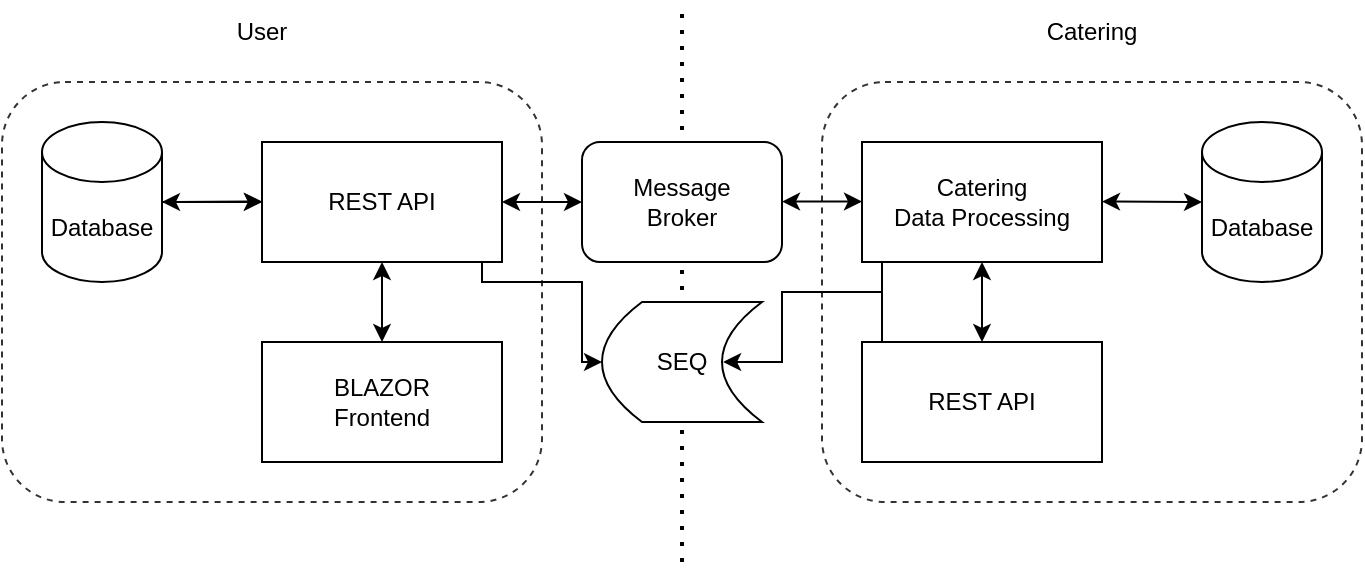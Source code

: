 <mxfile version="24.2.8" type="device">
  <diagram name="Side-1" id="E-_N748Gzy1lKybylq3K">
    <mxGraphModel dx="830" dy="446" grid="1" gridSize="10" guides="1" tooltips="1" connect="1" arrows="1" fold="1" page="1" pageScale="1" pageWidth="827" pageHeight="1169" math="0" shadow="0">
      <root>
        <mxCell id="0" />
        <mxCell id="1" parent="0" />
        <mxCell id="Lb5uo0ajOj4ucuQkPa30-32" value="" style="edgeStyle=orthogonalEdgeStyle;rounded=0;orthogonalLoop=1;jettySize=auto;html=1;entryX=0.757;entryY=0.5;entryDx=0;entryDy=0;entryPerimeter=0;" edge="1" parent="1" source="Lb5uo0ajOj4ucuQkPa30-21" target="Lb5uo0ajOj4ucuQkPa30-27">
          <mxGeometry relative="1" as="geometry" />
        </mxCell>
        <mxCell id="Lb5uo0ajOj4ucuQkPa30-21" value="" style="rounded=1;whiteSpace=wrap;html=1;fillColor=none;opacity=80;glass=0;shadow=0;dashed=1;" vertex="1" parent="1">
          <mxGeometry x="450" y="160" width="270" height="210" as="geometry" />
        </mxCell>
        <mxCell id="Lb5uo0ajOj4ucuQkPa30-31" value="" style="edgeStyle=orthogonalEdgeStyle;rounded=0;orthogonalLoop=1;jettySize=auto;html=1;" edge="1" parent="1" source="Lb5uo0ajOj4ucuQkPa30-23" target="Lb5uo0ajOj4ucuQkPa30-27">
          <mxGeometry relative="1" as="geometry">
            <Array as="points">
              <mxPoint x="330" y="260" />
              <mxPoint x="330" y="300" />
            </Array>
          </mxGeometry>
        </mxCell>
        <mxCell id="Lb5uo0ajOj4ucuQkPa30-23" value="" style="rounded=1;whiteSpace=wrap;html=1;fillColor=none;opacity=80;glass=0;shadow=0;dashed=1;" vertex="1" parent="1">
          <mxGeometry x="40" y="160" width="270" height="210" as="geometry" />
        </mxCell>
        <mxCell id="Lb5uo0ajOj4ucuQkPa30-2" value="REST API" style="rounded=0;whiteSpace=wrap;html=1;" vertex="1" parent="1">
          <mxGeometry x="170" y="190" width="120" height="60" as="geometry" />
        </mxCell>
        <mxCell id="Lb5uo0ajOj4ucuQkPa30-3" value="&lt;div&gt;BLAZOR&lt;/div&gt;&lt;div&gt;Frontend&lt;/div&gt;" style="rounded=0;whiteSpace=wrap;html=1;" vertex="1" parent="1">
          <mxGeometry x="170" y="290" width="120" height="60" as="geometry" />
        </mxCell>
        <mxCell id="Lb5uo0ajOj4ucuQkPa30-5" value="" style="endArrow=classic;startArrow=classic;html=1;rounded=0;entryX=0.5;entryY=1;entryDx=0;entryDy=0;exitX=0.5;exitY=0;exitDx=0;exitDy=0;" edge="1" parent="1" source="Lb5uo0ajOj4ucuQkPa30-3" target="Lb5uo0ajOj4ucuQkPa30-2">
          <mxGeometry width="50" height="50" relative="1" as="geometry">
            <mxPoint x="210" y="310" as="sourcePoint" />
            <mxPoint x="260" y="260" as="targetPoint" />
          </mxGeometry>
        </mxCell>
        <mxCell id="Lb5uo0ajOj4ucuQkPa30-7" value="Database" style="shape=cylinder3;whiteSpace=wrap;html=1;boundedLbl=1;backgroundOutline=1;size=15;" vertex="1" parent="1">
          <mxGeometry x="640" y="180" width="60" height="80" as="geometry" />
        </mxCell>
        <mxCell id="Lb5uo0ajOj4ucuQkPa30-8" value="&lt;div&gt;Catering&lt;/div&gt;&lt;div&gt;Data Processing&lt;br&gt;&lt;/div&gt;" style="rounded=0;whiteSpace=wrap;html=1;" vertex="1" parent="1">
          <mxGeometry x="470" y="190" width="120" height="60" as="geometry" />
        </mxCell>
        <mxCell id="Lb5uo0ajOj4ucuQkPa30-9" value="REST API" style="rounded=0;whiteSpace=wrap;html=1;" vertex="1" parent="1">
          <mxGeometry x="470" y="290" width="120" height="60" as="geometry" />
        </mxCell>
        <mxCell id="Lb5uo0ajOj4ucuQkPa30-10" value="" style="endArrow=classic;startArrow=classic;html=1;rounded=0;exitX=1;exitY=0.5;exitDx=0;exitDy=0;exitPerimeter=0;" edge="1" parent="1">
          <mxGeometry width="50" height="50" relative="1" as="geometry">
            <mxPoint x="590" y="219.76" as="sourcePoint" />
            <mxPoint x="640" y="220" as="targetPoint" />
            <Array as="points" />
          </mxGeometry>
        </mxCell>
        <mxCell id="Lb5uo0ajOj4ucuQkPa30-11" value="" style="endArrow=classic;startArrow=classic;html=1;rounded=0;entryX=0.5;entryY=1;entryDx=0;entryDy=0;exitX=0.5;exitY=0;exitDx=0;exitDy=0;" edge="1" parent="1" source="Lb5uo0ajOj4ucuQkPa30-9" target="Lb5uo0ajOj4ucuQkPa30-8">
          <mxGeometry width="50" height="50" relative="1" as="geometry">
            <mxPoint x="540" y="310" as="sourcePoint" />
            <mxPoint x="590" y="260" as="targetPoint" />
          </mxGeometry>
        </mxCell>
        <mxCell id="Lb5uo0ajOj4ucuQkPa30-12" value="" style="endArrow=none;dashed=1;html=1;dashPattern=1 3;strokeWidth=2;rounded=0;" edge="1" parent="1">
          <mxGeometry width="50" height="50" relative="1" as="geometry">
            <mxPoint x="380" y="400" as="sourcePoint" />
            <mxPoint x="380" y="120" as="targetPoint" />
            <Array as="points">
              <mxPoint x="380" y="290" />
            </Array>
          </mxGeometry>
        </mxCell>
        <mxCell id="Lb5uo0ajOj4ucuQkPa30-19" value="" style="edgeStyle=orthogonalEdgeStyle;rounded=0;orthogonalLoop=1;jettySize=auto;html=1;" edge="1" parent="1" source="Lb5uo0ajOj4ucuQkPa30-1" target="Lb5uo0ajOj4ucuQkPa30-2">
          <mxGeometry relative="1" as="geometry" />
        </mxCell>
        <mxCell id="Lb5uo0ajOj4ucuQkPa30-1" value="Database" style="shape=cylinder3;whiteSpace=wrap;html=1;boundedLbl=1;backgroundOutline=1;size=15;" vertex="1" parent="1">
          <mxGeometry x="60" y="180" width="60" height="80" as="geometry" />
        </mxCell>
        <mxCell id="Lb5uo0ajOj4ucuQkPa30-14" value="" style="endArrow=classic;startArrow=classic;html=1;rounded=0;entryX=0;entryY=0.5;entryDx=0;entryDy=0;" edge="1" parent="1">
          <mxGeometry width="50" height="50" relative="1" as="geometry">
            <mxPoint x="120" y="220" as="sourcePoint" />
            <mxPoint x="170" y="219.76" as="targetPoint" />
            <Array as="points">
              <mxPoint x="120" y="220" />
            </Array>
          </mxGeometry>
        </mxCell>
        <mxCell id="Lb5uo0ajOj4ucuQkPa30-15" value="&lt;div&gt;Message &lt;br&gt;&lt;/div&gt;&lt;div&gt;Broker&lt;br&gt;&lt;/div&gt;" style="rounded=1;whiteSpace=wrap;html=1;fillStyle=auto;gradientColor=none;" vertex="1" parent="1">
          <mxGeometry x="330" y="190" width="100" height="60" as="geometry" />
        </mxCell>
        <mxCell id="Lb5uo0ajOj4ucuQkPa30-17" value="" style="endArrow=classic;startArrow=classic;html=1;rounded=0;exitX=1;exitY=0.5;exitDx=0;exitDy=0;" edge="1" parent="1" source="Lb5uo0ajOj4ucuQkPa30-2">
          <mxGeometry width="50" height="50" relative="1" as="geometry">
            <mxPoint x="280" y="270" as="sourcePoint" />
            <mxPoint x="330" y="220" as="targetPoint" />
          </mxGeometry>
        </mxCell>
        <mxCell id="Lb5uo0ajOj4ucuQkPa30-18" value="" style="endArrow=classic;startArrow=classic;html=1;rounded=0;exitX=1;exitY=0.5;exitDx=0;exitDy=0;" edge="1" parent="1">
          <mxGeometry width="50" height="50" relative="1" as="geometry">
            <mxPoint x="430" y="219.76" as="sourcePoint" />
            <mxPoint x="470" y="219.76" as="targetPoint" />
          </mxGeometry>
        </mxCell>
        <mxCell id="Lb5uo0ajOj4ucuQkPa30-24" value="User" style="text;html=1;align=center;verticalAlign=middle;whiteSpace=wrap;rounded=0;" vertex="1" parent="1">
          <mxGeometry x="140" y="120" width="60" height="30" as="geometry" />
        </mxCell>
        <mxCell id="Lb5uo0ajOj4ucuQkPa30-25" value="Catering" style="text;html=1;align=center;verticalAlign=middle;whiteSpace=wrap;rounded=0;" vertex="1" parent="1">
          <mxGeometry x="555" y="120" width="60" height="30" as="geometry" />
        </mxCell>
        <mxCell id="Lb5uo0ajOj4ucuQkPa30-27" value="SEQ" style="shape=dataStorage;whiteSpace=wrap;html=1;fixedSize=1;" vertex="1" parent="1">
          <mxGeometry x="340" y="270" width="80" height="60" as="geometry" />
        </mxCell>
        <mxCell id="Lb5uo0ajOj4ucuQkPa30-34" value="" style="endArrow=none;html=1;rounded=0;" edge="1" parent="1">
          <mxGeometry width="50" height="50" relative="1" as="geometry">
            <mxPoint x="480" y="290" as="sourcePoint" />
            <mxPoint x="480" y="250" as="targetPoint" />
            <Array as="points">
              <mxPoint x="480" y="270" />
            </Array>
          </mxGeometry>
        </mxCell>
        <mxCell id="Lb5uo0ajOj4ucuQkPa30-36" value="" style="endArrow=none;html=1;rounded=0;" edge="1" parent="1">
          <mxGeometry width="50" height="50" relative="1" as="geometry">
            <mxPoint x="280" y="260" as="sourcePoint" />
            <mxPoint x="280" y="250" as="targetPoint" />
            <Array as="points">
              <mxPoint x="310" y="260" />
              <mxPoint x="280" y="260" />
            </Array>
          </mxGeometry>
        </mxCell>
        <mxCell id="Lb5uo0ajOj4ucuQkPa30-38" value="" style="endArrow=none;html=1;rounded=0;" edge="1" parent="1">
          <mxGeometry width="50" height="50" relative="1" as="geometry">
            <mxPoint x="430" y="265" as="sourcePoint" />
            <mxPoint x="480" y="264.94" as="targetPoint" />
          </mxGeometry>
        </mxCell>
      </root>
    </mxGraphModel>
  </diagram>
</mxfile>
